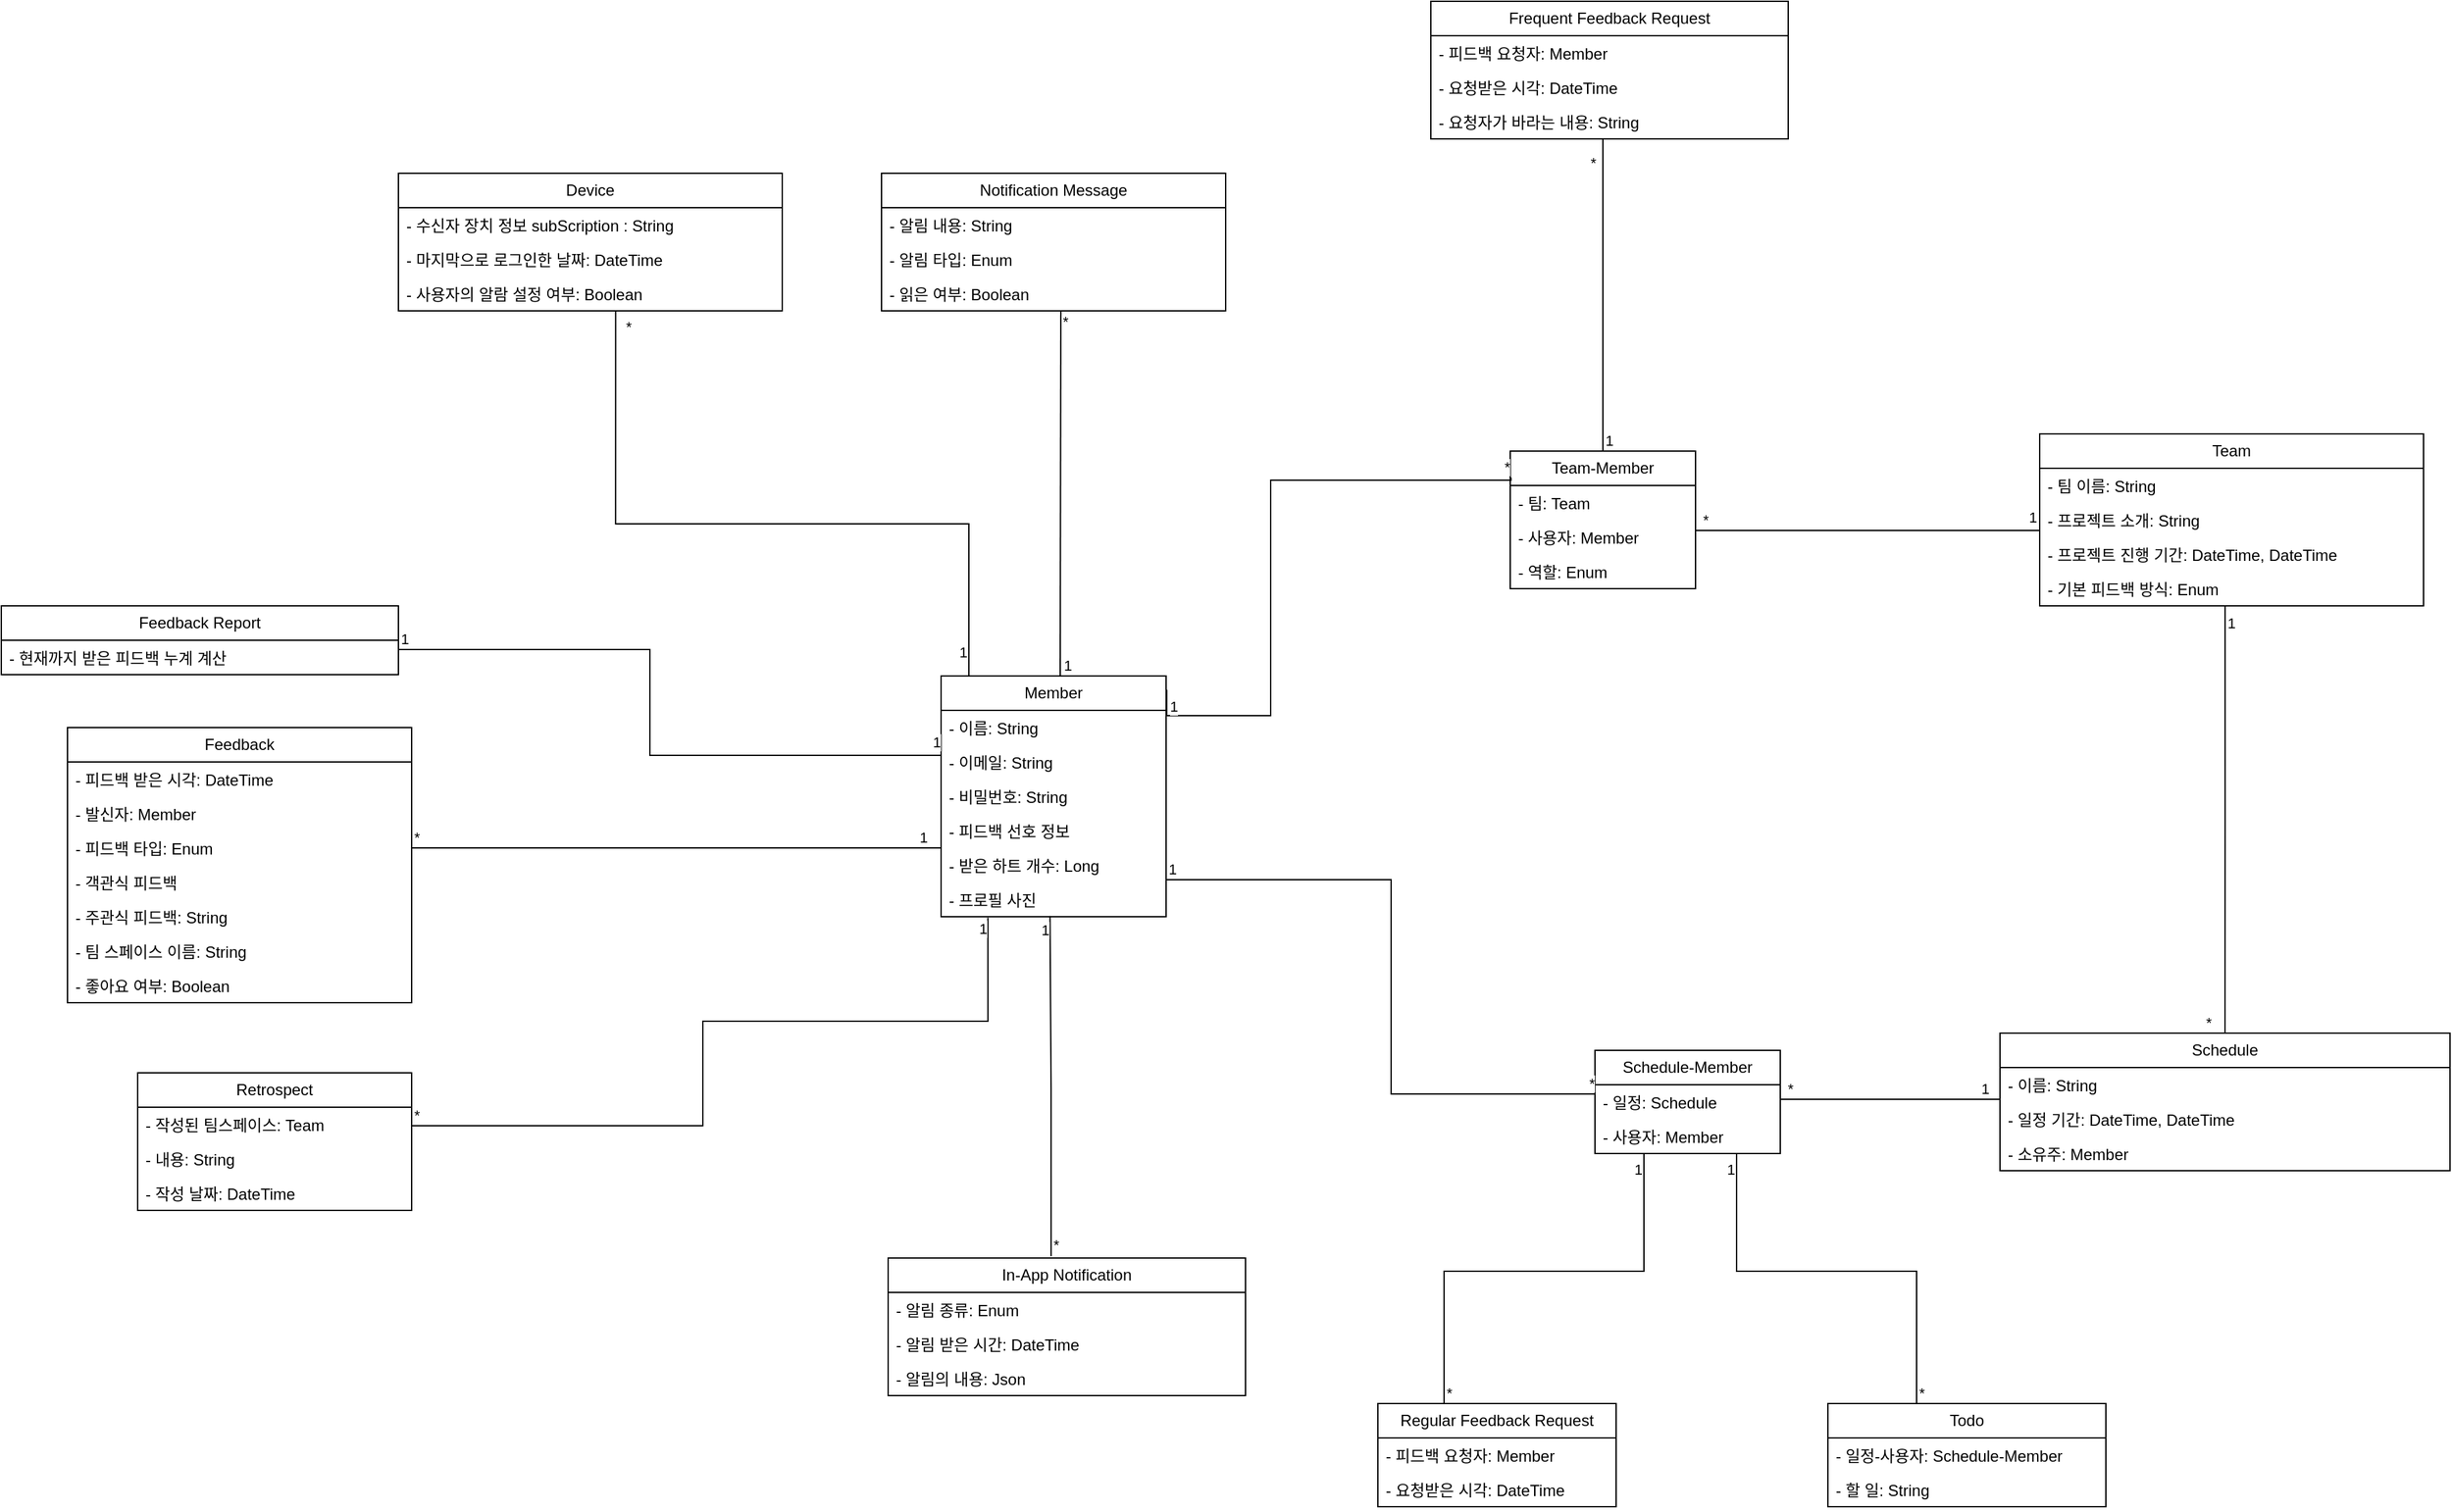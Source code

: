 <mxfile version="26.0.4">
  <diagram name="페이지-1" id="E83MkHTmSorR2PcJw1Nw">
    <mxGraphModel dx="4841" dy="3027" grid="1" gridSize="10" guides="1" tooltips="1" connect="1" arrows="1" fold="1" page="1" pageScale="1" pageWidth="827" pageHeight="1169" math="0" shadow="0">
      <root>
        <mxCell id="0" />
        <mxCell id="1" parent="0" />
        <mxCell id="SdKJh8n_cci1jKkgGfw6-1" value="Member" style="swimlane;fontStyle=0;childLayout=stackLayout;horizontal=1;startSize=26;horizontalStack=0;resizeParent=1;resizeParentMax=0;resizeLast=0;collapsible=1;marginBottom=0;whiteSpace=wrap;html=1;fillColor=none;labelBorderColor=none;" vertex="1" parent="1">
          <mxGeometry x="-220" y="350" width="170" height="182" as="geometry">
            <mxRectangle x="240" y="250" width="80" height="30" as="alternateBounds" />
          </mxGeometry>
        </mxCell>
        <mxCell id="SdKJh8n_cci1jKkgGfw6-2" value="- 이름: String" style="text;strokeColor=none;fillColor=none;align=left;verticalAlign=top;spacingLeft=4;spacingRight=4;overflow=hidden;rotatable=0;points=[[0,0.5],[1,0.5]];portConstraint=eastwest;whiteSpace=wrap;html=1;" vertex="1" parent="SdKJh8n_cci1jKkgGfw6-1">
          <mxGeometry y="26" width="170" height="26" as="geometry" />
        </mxCell>
        <mxCell id="SdKJh8n_cci1jKkgGfw6-3" value="- 이메일: String" style="text;strokeColor=none;fillColor=none;align=left;verticalAlign=top;spacingLeft=4;spacingRight=4;overflow=hidden;rotatable=0;points=[[0,0.5],[1,0.5]];portConstraint=eastwest;whiteSpace=wrap;html=1;" vertex="1" parent="SdKJh8n_cci1jKkgGfw6-1">
          <mxGeometry y="52" width="170" height="26" as="geometry" />
        </mxCell>
        <mxCell id="SdKJh8n_cci1jKkgGfw6-4" value="- 비밀번호: String" style="text;strokeColor=none;fillColor=none;align=left;verticalAlign=top;spacingLeft=4;spacingRight=4;overflow=hidden;rotatable=0;points=[[0,0.5],[1,0.5]];portConstraint=eastwest;whiteSpace=wrap;html=1;" vertex="1" parent="SdKJh8n_cci1jKkgGfw6-1">
          <mxGeometry y="78" width="170" height="26" as="geometry" />
        </mxCell>
        <mxCell id="SdKJh8n_cci1jKkgGfw6-20" value="- 피드백 선호 정보" style="text;strokeColor=none;fillColor=none;align=left;verticalAlign=top;spacingLeft=4;spacingRight=4;overflow=hidden;rotatable=0;points=[[0,0.5],[1,0.5]];portConstraint=eastwest;whiteSpace=wrap;html=1;" vertex="1" parent="SdKJh8n_cci1jKkgGfw6-1">
          <mxGeometry y="104" width="170" height="26" as="geometry" />
        </mxCell>
        <mxCell id="SdKJh8n_cci1jKkgGfw6-21" value="- 받은 하트 개수: Long" style="text;strokeColor=none;fillColor=none;align=left;verticalAlign=top;spacingLeft=4;spacingRight=4;overflow=hidden;rotatable=0;points=[[0,0.5],[1,0.5]];portConstraint=eastwest;whiteSpace=wrap;html=1;" vertex="1" parent="SdKJh8n_cci1jKkgGfw6-1">
          <mxGeometry y="130" width="170" height="26" as="geometry" />
        </mxCell>
        <mxCell id="SdKJh8n_cci1jKkgGfw6-22" value="- 프로필 사진" style="text;strokeColor=none;fillColor=none;align=left;verticalAlign=top;spacingLeft=4;spacingRight=4;overflow=hidden;rotatable=0;points=[[0,0.5],[1,0.5]];portConstraint=eastwest;whiteSpace=wrap;html=1;" vertex="1" parent="SdKJh8n_cci1jKkgGfw6-1">
          <mxGeometry y="156" width="170" height="26" as="geometry" />
        </mxCell>
        <mxCell id="SdKJh8n_cci1jKkgGfw6-23" value="Team-Member" style="swimlane;fontStyle=0;childLayout=stackLayout;horizontal=1;startSize=26;fillColor=none;horizontalStack=0;resizeParent=1;resizeParentMax=0;resizeLast=0;collapsible=1;marginBottom=0;whiteSpace=wrap;html=1;" vertex="1" parent="1">
          <mxGeometry x="210" y="180" width="140" height="104" as="geometry" />
        </mxCell>
        <mxCell id="SdKJh8n_cci1jKkgGfw6-24" value="- 팀: Team" style="text;strokeColor=none;fillColor=none;align=left;verticalAlign=top;spacingLeft=4;spacingRight=4;overflow=hidden;rotatable=0;points=[[0,0.5],[1,0.5]];portConstraint=eastwest;whiteSpace=wrap;html=1;" vertex="1" parent="SdKJh8n_cci1jKkgGfw6-23">
          <mxGeometry y="26" width="140" height="26" as="geometry" />
        </mxCell>
        <mxCell id="SdKJh8n_cci1jKkgGfw6-25" value="- 사용자: Member" style="text;strokeColor=none;fillColor=none;align=left;verticalAlign=top;spacingLeft=4;spacingRight=4;overflow=hidden;rotatable=0;points=[[0,0.5],[1,0.5]];portConstraint=eastwest;whiteSpace=wrap;html=1;" vertex="1" parent="SdKJh8n_cci1jKkgGfw6-23">
          <mxGeometry y="52" width="140" height="26" as="geometry" />
        </mxCell>
        <mxCell id="SdKJh8n_cci1jKkgGfw6-26" value="- 역할: Enum" style="text;strokeColor=none;fillColor=none;align=left;verticalAlign=top;spacingLeft=4;spacingRight=4;overflow=hidden;rotatable=0;points=[[0,0.5],[1,0.5]];portConstraint=eastwest;whiteSpace=wrap;html=1;" vertex="1" parent="SdKJh8n_cci1jKkgGfw6-23">
          <mxGeometry y="78" width="140" height="26" as="geometry" />
        </mxCell>
        <mxCell id="SdKJh8n_cci1jKkgGfw6-27" value="Frequent Feedback Request" style="swimlane;fontStyle=0;childLayout=stackLayout;horizontal=1;startSize=26;fillColor=none;horizontalStack=0;resizeParent=1;resizeParentMax=0;resizeLast=0;collapsible=1;marginBottom=0;whiteSpace=wrap;html=1;" vertex="1" parent="1">
          <mxGeometry x="150" y="-160" width="270" height="104" as="geometry" />
        </mxCell>
        <mxCell id="SdKJh8n_cci1jKkgGfw6-28" value="- 피드백 요청자: Member" style="text;strokeColor=none;fillColor=none;align=left;verticalAlign=top;spacingLeft=4;spacingRight=4;overflow=hidden;rotatable=0;points=[[0,0.5],[1,0.5]];portConstraint=eastwest;whiteSpace=wrap;html=1;" vertex="1" parent="SdKJh8n_cci1jKkgGfw6-27">
          <mxGeometry y="26" width="270" height="26" as="geometry" />
        </mxCell>
        <mxCell id="SdKJh8n_cci1jKkgGfw6-29" value="- 요청받은 시각: DateTime" style="text;strokeColor=none;fillColor=none;align=left;verticalAlign=top;spacingLeft=4;spacingRight=4;overflow=hidden;rotatable=0;points=[[0,0.5],[1,0.5]];portConstraint=eastwest;whiteSpace=wrap;html=1;" vertex="1" parent="SdKJh8n_cci1jKkgGfw6-27">
          <mxGeometry y="52" width="270" height="26" as="geometry" />
        </mxCell>
        <mxCell id="SdKJh8n_cci1jKkgGfw6-30" value="- 요청자가 바라는 내용: String" style="text;strokeColor=none;fillColor=none;align=left;verticalAlign=top;spacingLeft=4;spacingRight=4;overflow=hidden;rotatable=0;points=[[0,0.5],[1,0.5]];portConstraint=eastwest;whiteSpace=wrap;html=1;" vertex="1" parent="SdKJh8n_cci1jKkgGfw6-27">
          <mxGeometry y="78" width="270" height="26" as="geometry" />
        </mxCell>
        <mxCell id="SdKJh8n_cci1jKkgGfw6-36" value="" style="endArrow=none;html=1;edgeStyle=orthogonalEdgeStyle;rounded=0;exitX=0.5;exitY=0;exitDx=0;exitDy=0;" edge="1" parent="1" source="SdKJh8n_cci1jKkgGfw6-23">
          <mxGeometry relative="1" as="geometry">
            <mxPoint x="90" y="59.01" as="sourcePoint" />
            <mxPoint x="280" y="-50" as="targetPoint" />
            <Array as="points">
              <mxPoint x="280" y="-56" />
            </Array>
          </mxGeometry>
        </mxCell>
        <mxCell id="SdKJh8n_cci1jKkgGfw6-37" value="1" style="edgeLabel;resizable=0;html=1;align=left;verticalAlign=bottom;" connectable="0" vertex="1" parent="SdKJh8n_cci1jKkgGfw6-36">
          <mxGeometry x="-1" relative="1" as="geometry">
            <mxPoint as="offset" />
          </mxGeometry>
        </mxCell>
        <mxCell id="SdKJh8n_cci1jKkgGfw6-38" value="*" style="edgeLabel;resizable=0;html=1;align=right;verticalAlign=bottom;" connectable="0" vertex="1" parent="SdKJh8n_cci1jKkgGfw6-36">
          <mxGeometry x="1" relative="1" as="geometry">
            <mxPoint x="-5" y="20" as="offset" />
          </mxGeometry>
        </mxCell>
        <mxCell id="SdKJh8n_cci1jKkgGfw6-39" value="Team" style="swimlane;fontStyle=0;childLayout=stackLayout;horizontal=1;startSize=26;fillColor=none;horizontalStack=0;resizeParent=1;resizeParentMax=0;resizeLast=0;collapsible=1;marginBottom=0;whiteSpace=wrap;html=1;" vertex="1" parent="1">
          <mxGeometry x="610" y="167" width="290" height="130" as="geometry" />
        </mxCell>
        <mxCell id="SdKJh8n_cci1jKkgGfw6-40" value="- 팀 이름: String" style="text;strokeColor=none;fillColor=none;align=left;verticalAlign=top;spacingLeft=4;spacingRight=4;overflow=hidden;rotatable=0;points=[[0,0.5],[1,0.5]];portConstraint=eastwest;whiteSpace=wrap;html=1;" vertex="1" parent="SdKJh8n_cci1jKkgGfw6-39">
          <mxGeometry y="26" width="290" height="26" as="geometry" />
        </mxCell>
        <mxCell id="SdKJh8n_cci1jKkgGfw6-41" value="- 프로젝트 소개: String" style="text;strokeColor=none;fillColor=none;align=left;verticalAlign=top;spacingLeft=4;spacingRight=4;overflow=hidden;rotatable=0;points=[[0,0.5],[1,0.5]];portConstraint=eastwest;whiteSpace=wrap;html=1;" vertex="1" parent="SdKJh8n_cci1jKkgGfw6-39">
          <mxGeometry y="52" width="290" height="26" as="geometry" />
        </mxCell>
        <mxCell id="SdKJh8n_cci1jKkgGfw6-42" value="- 프로젝트 진행 기간: DateTime, DateTime" style="text;strokeColor=none;fillColor=none;align=left;verticalAlign=top;spacingLeft=4;spacingRight=4;overflow=hidden;rotatable=0;points=[[0,0.5],[1,0.5]];portConstraint=eastwest;whiteSpace=wrap;html=1;" vertex="1" parent="SdKJh8n_cci1jKkgGfw6-39">
          <mxGeometry y="78" width="290" height="26" as="geometry" />
        </mxCell>
        <mxCell id="SdKJh8n_cci1jKkgGfw6-43" value="- 기본 피드백 방식: Enum" style="text;strokeColor=none;fillColor=none;align=left;verticalAlign=top;spacingLeft=4;spacingRight=4;overflow=hidden;rotatable=0;points=[[0,0.5],[1,0.5]];portConstraint=eastwest;whiteSpace=wrap;html=1;" vertex="1" parent="SdKJh8n_cci1jKkgGfw6-39">
          <mxGeometry y="104" width="290" height="26" as="geometry" />
        </mxCell>
        <mxCell id="SdKJh8n_cci1jKkgGfw6-44" value="" style="endArrow=none;html=1;edgeStyle=orthogonalEdgeStyle;rounded=0;" edge="1" parent="1">
          <mxGeometry relative="1" as="geometry">
            <mxPoint x="610" y="240" as="sourcePoint" />
            <mxPoint x="350" y="240" as="targetPoint" />
            <Array as="points">
              <mxPoint x="610" y="240" />
            </Array>
          </mxGeometry>
        </mxCell>
        <mxCell id="SdKJh8n_cci1jKkgGfw6-45" value="1" style="edgeLabel;resizable=0;html=1;align=left;verticalAlign=bottom;" connectable="0" vertex="1" parent="SdKJh8n_cci1jKkgGfw6-44">
          <mxGeometry x="-1" relative="1" as="geometry">
            <mxPoint x="-10" y="-2" as="offset" />
          </mxGeometry>
        </mxCell>
        <mxCell id="SdKJh8n_cci1jKkgGfw6-46" value="*" style="edgeLabel;resizable=0;html=1;align=right;verticalAlign=bottom;" connectable="0" vertex="1" parent="SdKJh8n_cci1jKkgGfw6-44">
          <mxGeometry x="1" relative="1" as="geometry">
            <mxPoint x="10" as="offset" />
          </mxGeometry>
        </mxCell>
        <mxCell id="SdKJh8n_cci1jKkgGfw6-31" value="" style="endArrow=none;html=1;edgeStyle=orthogonalEdgeStyle;rounded=0;exitX=1.003;exitY=0.057;exitDx=0;exitDy=0;exitPerimeter=0;entryX=0.004;entryY=0.169;entryDx=0;entryDy=0;entryPerimeter=0;" edge="1" parent="1" source="SdKJh8n_cci1jKkgGfw6-1">
          <mxGeometry relative="1" as="geometry">
            <mxPoint x="-60.0" y="390.602" as="sourcePoint" />
            <mxPoint x="210.56" y="199.996" as="targetPoint" />
            <Array as="points">
              <mxPoint x="-49" y="380" />
              <mxPoint x="29" y="380" />
              <mxPoint x="29" y="202" />
              <mxPoint x="211" y="202" />
            </Array>
          </mxGeometry>
        </mxCell>
        <mxCell id="SdKJh8n_cci1jKkgGfw6-32" value="1" style="edgeLabel;resizable=0;html=1;align=left;verticalAlign=bottom;" connectable="0" vertex="1" parent="SdKJh8n_cci1jKkgGfw6-31">
          <mxGeometry x="-1" relative="1" as="geometry">
            <mxPoint y="21" as="offset" />
          </mxGeometry>
        </mxCell>
        <mxCell id="SdKJh8n_cci1jKkgGfw6-33" value="*" style="edgeLabel;resizable=0;html=1;align=right;verticalAlign=bottom;" connectable="0" vertex="1" parent="SdKJh8n_cci1jKkgGfw6-31">
          <mxGeometry x="1" relative="1" as="geometry" />
        </mxCell>
        <mxCell id="SdKJh8n_cci1jKkgGfw6-47" value="Schedule" style="swimlane;fontStyle=0;childLayout=stackLayout;horizontal=1;startSize=26;fillColor=none;horizontalStack=0;resizeParent=1;resizeParentMax=0;resizeLast=0;collapsible=1;marginBottom=0;whiteSpace=wrap;html=1;" vertex="1" parent="1">
          <mxGeometry x="580" y="620" width="340" height="104" as="geometry" />
        </mxCell>
        <mxCell id="SdKJh8n_cci1jKkgGfw6-48" value="- 이름: String" style="text;strokeColor=none;fillColor=none;align=left;verticalAlign=top;spacingLeft=4;spacingRight=4;overflow=hidden;rotatable=0;points=[[0,0.5],[1,0.5]];portConstraint=eastwest;whiteSpace=wrap;html=1;" vertex="1" parent="SdKJh8n_cci1jKkgGfw6-47">
          <mxGeometry y="26" width="340" height="26" as="geometry" />
        </mxCell>
        <mxCell id="SdKJh8n_cci1jKkgGfw6-49" value="- 일정 기간: DateTime, DateTime" style="text;strokeColor=none;fillColor=none;align=left;verticalAlign=top;spacingLeft=4;spacingRight=4;overflow=hidden;rotatable=0;points=[[0,0.5],[1,0.5]];portConstraint=eastwest;whiteSpace=wrap;html=1;" vertex="1" parent="SdKJh8n_cci1jKkgGfw6-47">
          <mxGeometry y="52" width="340" height="26" as="geometry" />
        </mxCell>
        <mxCell id="SdKJh8n_cci1jKkgGfw6-50" value="- 소유주: Member" style="text;strokeColor=none;fillColor=none;align=left;verticalAlign=top;spacingLeft=4;spacingRight=4;overflow=hidden;rotatable=0;points=[[0,0.5],[1,0.5]];portConstraint=eastwest;whiteSpace=wrap;html=1;" vertex="1" parent="SdKJh8n_cci1jKkgGfw6-47">
          <mxGeometry y="78" width="340" height="26" as="geometry" />
        </mxCell>
        <mxCell id="SdKJh8n_cci1jKkgGfw6-51" value="" style="endArrow=none;html=1;edgeStyle=orthogonalEdgeStyle;rounded=0;exitX=0.483;exitY=1.011;exitDx=0;exitDy=0;exitPerimeter=0;" edge="1" parent="1" source="SdKJh8n_cci1jKkgGfw6-43" target="SdKJh8n_cci1jKkgGfw6-47">
          <mxGeometry relative="1" as="geometry">
            <mxPoint x="367" y="400" as="sourcePoint" />
            <mxPoint x="827" y="400" as="targetPoint" />
            <Array as="points" />
          </mxGeometry>
        </mxCell>
        <mxCell id="SdKJh8n_cci1jKkgGfw6-52" value="1" style="edgeLabel;resizable=0;html=1;align=left;verticalAlign=bottom;" connectable="0" vertex="1" parent="SdKJh8n_cci1jKkgGfw6-51">
          <mxGeometry x="-1" relative="1" as="geometry">
            <mxPoint y="21" as="offset" />
          </mxGeometry>
        </mxCell>
        <mxCell id="SdKJh8n_cci1jKkgGfw6-53" value="*" style="edgeLabel;resizable=0;html=1;align=right;verticalAlign=bottom;" connectable="0" vertex="1" parent="SdKJh8n_cci1jKkgGfw6-51">
          <mxGeometry x="1" relative="1" as="geometry">
            <mxPoint x="-10" as="offset" />
          </mxGeometry>
        </mxCell>
        <mxCell id="SdKJh8n_cci1jKkgGfw6-54" value="Schedule-Member" style="swimlane;fontStyle=0;childLayout=stackLayout;horizontal=1;startSize=26;fillColor=none;horizontalStack=0;resizeParent=1;resizeParentMax=0;resizeLast=0;collapsible=1;marginBottom=0;whiteSpace=wrap;html=1;" vertex="1" parent="1">
          <mxGeometry x="274" y="633" width="140" height="78" as="geometry" />
        </mxCell>
        <mxCell id="SdKJh8n_cci1jKkgGfw6-55" value="- 일정: Schedule" style="text;strokeColor=none;fillColor=none;align=left;verticalAlign=top;spacingLeft=4;spacingRight=4;overflow=hidden;rotatable=0;points=[[0,0.5],[1,0.5]];portConstraint=eastwest;whiteSpace=wrap;html=1;" vertex="1" parent="SdKJh8n_cci1jKkgGfw6-54">
          <mxGeometry y="26" width="140" height="26" as="geometry" />
        </mxCell>
        <mxCell id="SdKJh8n_cci1jKkgGfw6-56" value="- 사용자: Member" style="text;strokeColor=none;fillColor=none;align=left;verticalAlign=top;spacingLeft=4;spacingRight=4;overflow=hidden;rotatable=0;points=[[0,0.5],[1,0.5]];portConstraint=eastwest;whiteSpace=wrap;html=1;" vertex="1" parent="SdKJh8n_cci1jKkgGfw6-54">
          <mxGeometry y="52" width="140" height="26" as="geometry" />
        </mxCell>
        <mxCell id="SdKJh8n_cci1jKkgGfw6-58" value="" style="endArrow=none;html=1;edgeStyle=orthogonalEdgeStyle;rounded=0;" edge="1" parent="1">
          <mxGeometry relative="1" as="geometry">
            <mxPoint x="580" y="670" as="sourcePoint" />
            <mxPoint x="414" y="670" as="targetPoint" />
            <Array as="points">
              <mxPoint x="512" y="670" />
              <mxPoint x="414" y="670" />
            </Array>
          </mxGeometry>
        </mxCell>
        <mxCell id="SdKJh8n_cci1jKkgGfw6-59" value="1" style="edgeLabel;resizable=0;html=1;align=left;verticalAlign=bottom;" connectable="0" vertex="1" parent="SdKJh8n_cci1jKkgGfw6-58">
          <mxGeometry x="-1" relative="1" as="geometry">
            <mxPoint x="-16" as="offset" />
          </mxGeometry>
        </mxCell>
        <mxCell id="SdKJh8n_cci1jKkgGfw6-60" value="*" style="edgeLabel;resizable=0;html=1;align=right;verticalAlign=bottom;" connectable="0" vertex="1" parent="SdKJh8n_cci1jKkgGfw6-58">
          <mxGeometry x="1" relative="1" as="geometry">
            <mxPoint x="10" as="offset" />
          </mxGeometry>
        </mxCell>
        <mxCell id="SdKJh8n_cci1jKkgGfw6-76" value="" style="endArrow=none;html=1;edgeStyle=orthogonalEdgeStyle;rounded=0;entryX=0;entryY=0.5;entryDx=0;entryDy=0;" edge="1" parent="1">
          <mxGeometry relative="1" as="geometry">
            <mxPoint x="-50" y="504" as="sourcePoint" />
            <mxPoint x="274" y="666" as="targetPoint" />
            <Array as="points">
              <mxPoint x="120" y="504" />
              <mxPoint x="120" y="666" />
            </Array>
          </mxGeometry>
        </mxCell>
        <mxCell id="SdKJh8n_cci1jKkgGfw6-77" value="1" style="edgeLabel;resizable=0;html=1;align=left;verticalAlign=bottom;" connectable="0" vertex="1" parent="SdKJh8n_cci1jKkgGfw6-76">
          <mxGeometry x="-1" relative="1" as="geometry" />
        </mxCell>
        <mxCell id="SdKJh8n_cci1jKkgGfw6-78" value="*" style="edgeLabel;resizable=0;html=1;align=right;verticalAlign=bottom;" connectable="0" vertex="1" parent="SdKJh8n_cci1jKkgGfw6-76">
          <mxGeometry x="1" relative="1" as="geometry" />
        </mxCell>
        <mxCell id="SdKJh8n_cci1jKkgGfw6-79" value="Regular Feedback Request" style="swimlane;fontStyle=0;childLayout=stackLayout;horizontal=1;startSize=26;fillColor=none;horizontalStack=0;resizeParent=1;resizeParentMax=0;resizeLast=0;collapsible=1;marginBottom=0;whiteSpace=wrap;html=1;" vertex="1" parent="1">
          <mxGeometry x="110" y="900" width="180" height="78" as="geometry" />
        </mxCell>
        <mxCell id="SdKJh8n_cci1jKkgGfw6-80" value="- 피드백 요청자: Member" style="text;strokeColor=none;fillColor=none;align=left;verticalAlign=top;spacingLeft=4;spacingRight=4;overflow=hidden;rotatable=0;points=[[0,0.5],[1,0.5]];portConstraint=eastwest;whiteSpace=wrap;html=1;" vertex="1" parent="SdKJh8n_cci1jKkgGfw6-79">
          <mxGeometry y="26" width="180" height="26" as="geometry" />
        </mxCell>
        <mxCell id="SdKJh8n_cci1jKkgGfw6-81" value="- 요청받은 시각: DateTime" style="text;strokeColor=none;fillColor=none;align=left;verticalAlign=top;spacingLeft=4;spacingRight=4;overflow=hidden;rotatable=0;points=[[0,0.5],[1,0.5]];portConstraint=eastwest;whiteSpace=wrap;html=1;" vertex="1" parent="SdKJh8n_cci1jKkgGfw6-79">
          <mxGeometry y="52" width="180" height="26" as="geometry" />
        </mxCell>
        <mxCell id="SdKJh8n_cci1jKkgGfw6-83" value="" style="endArrow=none;html=1;edgeStyle=orthogonalEdgeStyle;rounded=0;entryX=0.543;entryY=0.962;entryDx=0;entryDy=0;entryPerimeter=0;exitX=0.5;exitY=0;exitDx=0;exitDy=0;" edge="1" parent="1">
          <mxGeometry relative="1" as="geometry">
            <mxPoint x="160" y="900" as="sourcePoint" />
            <mxPoint x="310.02" y="711.002" as="targetPoint" />
            <Array as="points">
              <mxPoint x="160" y="800" />
              <mxPoint x="311" y="800" />
              <mxPoint x="311" y="711" />
            </Array>
          </mxGeometry>
        </mxCell>
        <mxCell id="SdKJh8n_cci1jKkgGfw6-84" value="*" style="edgeLabel;resizable=0;html=1;align=left;verticalAlign=bottom;" connectable="0" vertex="1" parent="SdKJh8n_cci1jKkgGfw6-83">
          <mxGeometry x="-1" relative="1" as="geometry" />
        </mxCell>
        <mxCell id="SdKJh8n_cci1jKkgGfw6-85" value="1" style="edgeLabel;resizable=0;html=1;align=right;verticalAlign=bottom;" connectable="0" vertex="1" parent="SdKJh8n_cci1jKkgGfw6-83">
          <mxGeometry x="1" relative="1" as="geometry">
            <mxPoint y="20" as="offset" />
          </mxGeometry>
        </mxCell>
        <mxCell id="SdKJh8n_cci1jKkgGfw6-86" value="Todo" style="swimlane;fontStyle=0;childLayout=stackLayout;horizontal=1;startSize=26;fillColor=none;horizontalStack=0;resizeParent=1;resizeParentMax=0;resizeLast=0;collapsible=1;marginBottom=0;whiteSpace=wrap;html=1;" vertex="1" parent="1">
          <mxGeometry x="450" y="900" width="210" height="78" as="geometry" />
        </mxCell>
        <mxCell id="SdKJh8n_cci1jKkgGfw6-87" value="- 일정-사용자: Schedule-Member" style="text;strokeColor=none;fillColor=none;align=left;verticalAlign=top;spacingLeft=4;spacingRight=4;overflow=hidden;rotatable=0;points=[[0,0.5],[1,0.5]];portConstraint=eastwest;whiteSpace=wrap;html=1;" vertex="1" parent="SdKJh8n_cci1jKkgGfw6-86">
          <mxGeometry y="26" width="210" height="26" as="geometry" />
        </mxCell>
        <mxCell id="SdKJh8n_cci1jKkgGfw6-88" value="- 할 일: String" style="text;strokeColor=none;fillColor=none;align=left;verticalAlign=top;spacingLeft=4;spacingRight=4;overflow=hidden;rotatable=0;points=[[0,0.5],[1,0.5]];portConstraint=eastwest;whiteSpace=wrap;html=1;" vertex="1" parent="SdKJh8n_cci1jKkgGfw6-86">
          <mxGeometry y="52" width="210" height="26" as="geometry" />
        </mxCell>
        <mxCell id="SdKJh8n_cci1jKkgGfw6-90" value="" style="endArrow=none;html=1;edgeStyle=orthogonalEdgeStyle;rounded=0;entryX=0.543;entryY=0.962;entryDx=0;entryDy=0;entryPerimeter=0;exitX=0.319;exitY=0.001;exitDx=0;exitDy=0;exitPerimeter=0;" edge="1" parent="1" source="SdKJh8n_cci1jKkgGfw6-86">
          <mxGeometry relative="1" as="geometry">
            <mxPoint x="230" y="900" as="sourcePoint" />
            <mxPoint x="380.02" y="711.002" as="targetPoint" />
            <Array as="points">
              <mxPoint x="517" y="800" />
              <mxPoint x="381" y="800" />
              <mxPoint x="381" y="711" />
            </Array>
          </mxGeometry>
        </mxCell>
        <mxCell id="SdKJh8n_cci1jKkgGfw6-91" value="*" style="edgeLabel;resizable=0;html=1;align=left;verticalAlign=bottom;" connectable="0" vertex="1" parent="SdKJh8n_cci1jKkgGfw6-90">
          <mxGeometry x="-1" relative="1" as="geometry" />
        </mxCell>
        <mxCell id="SdKJh8n_cci1jKkgGfw6-92" value="1" style="edgeLabel;resizable=0;html=1;align=right;verticalAlign=bottom;" connectable="0" vertex="1" parent="SdKJh8n_cci1jKkgGfw6-90">
          <mxGeometry x="1" relative="1" as="geometry">
            <mxPoint y="20" as="offset" />
          </mxGeometry>
        </mxCell>
        <mxCell id="SdKJh8n_cci1jKkgGfw6-93" value="In-App Notification" style="swimlane;fontStyle=0;childLayout=stackLayout;horizontal=1;startSize=26;fillColor=none;horizontalStack=0;resizeParent=1;resizeParentMax=0;resizeLast=0;collapsible=1;marginBottom=0;whiteSpace=wrap;html=1;" vertex="1" parent="1">
          <mxGeometry x="-260" y="790" width="270" height="104" as="geometry" />
        </mxCell>
        <mxCell id="SdKJh8n_cci1jKkgGfw6-94" value="- 알림 종류: Enum" style="text;strokeColor=none;fillColor=none;align=left;verticalAlign=top;spacingLeft=4;spacingRight=4;overflow=hidden;rotatable=0;points=[[0,0.5],[1,0.5]];portConstraint=eastwest;whiteSpace=wrap;html=1;" vertex="1" parent="SdKJh8n_cci1jKkgGfw6-93">
          <mxGeometry y="26" width="270" height="26" as="geometry" />
        </mxCell>
        <mxCell id="SdKJh8n_cci1jKkgGfw6-95" value="- 알림 받은 시간: DateTime" style="text;strokeColor=none;fillColor=none;align=left;verticalAlign=top;spacingLeft=4;spacingRight=4;overflow=hidden;rotatable=0;points=[[0,0.5],[1,0.5]];portConstraint=eastwest;whiteSpace=wrap;html=1;" vertex="1" parent="SdKJh8n_cci1jKkgGfw6-93">
          <mxGeometry y="52" width="270" height="26" as="geometry" />
        </mxCell>
        <mxCell id="SdKJh8n_cci1jKkgGfw6-96" value="- 알림의 내용: Json" style="text;strokeColor=none;fillColor=none;align=left;verticalAlign=top;spacingLeft=4;spacingRight=4;overflow=hidden;rotatable=0;points=[[0,0.5],[1,0.5]];portConstraint=eastwest;whiteSpace=wrap;html=1;" vertex="1" parent="SdKJh8n_cci1jKkgGfw6-93">
          <mxGeometry y="78" width="270" height="26" as="geometry" />
        </mxCell>
        <mxCell id="SdKJh8n_cci1jKkgGfw6-97" value="" style="endArrow=none;html=1;edgeStyle=orthogonalEdgeStyle;rounded=0;entryX=0.484;entryY=0.974;entryDx=0;entryDy=0;entryPerimeter=0;exitX=0.456;exitY=-0.013;exitDx=0;exitDy=0;exitPerimeter=0;" edge="1" parent="1" source="SdKJh8n_cci1jKkgGfw6-93" target="SdKJh8n_cci1jKkgGfw6-22">
          <mxGeometry relative="1" as="geometry">
            <mxPoint x="-250" y="650" as="sourcePoint" />
            <mxPoint x="-90" y="650" as="targetPoint" />
          </mxGeometry>
        </mxCell>
        <mxCell id="SdKJh8n_cci1jKkgGfw6-98" value="*" style="edgeLabel;resizable=0;html=1;align=left;verticalAlign=bottom;" connectable="0" vertex="1" parent="SdKJh8n_cci1jKkgGfw6-97">
          <mxGeometry x="-1" relative="1" as="geometry" />
        </mxCell>
        <mxCell id="SdKJh8n_cci1jKkgGfw6-99" value="1" style="edgeLabel;resizable=0;html=1;align=right;verticalAlign=bottom;" connectable="0" vertex="1" parent="SdKJh8n_cci1jKkgGfw6-97">
          <mxGeometry x="1" relative="1" as="geometry">
            <mxPoint y="19" as="offset" />
          </mxGeometry>
        </mxCell>
        <mxCell id="SdKJh8n_cci1jKkgGfw6-108" value="Notification Message" style="swimlane;fontStyle=0;childLayout=stackLayout;horizontal=1;startSize=26;fillColor=none;horizontalStack=0;resizeParent=1;resizeParentMax=0;resizeLast=0;collapsible=1;marginBottom=0;whiteSpace=wrap;html=1;" vertex="1" parent="1">
          <mxGeometry x="-265" y="-30" width="260" height="104" as="geometry" />
        </mxCell>
        <mxCell id="SdKJh8n_cci1jKkgGfw6-109" value="- 알림 내용: String" style="text;strokeColor=none;fillColor=none;align=left;verticalAlign=top;spacingLeft=4;spacingRight=4;overflow=hidden;rotatable=0;points=[[0,0.5],[1,0.5]];portConstraint=eastwest;whiteSpace=wrap;html=1;" vertex="1" parent="SdKJh8n_cci1jKkgGfw6-108">
          <mxGeometry y="26" width="260" height="26" as="geometry" />
        </mxCell>
        <mxCell id="SdKJh8n_cci1jKkgGfw6-110" value="- 알림 타입: Enum" style="text;strokeColor=none;fillColor=none;align=left;verticalAlign=top;spacingLeft=4;spacingRight=4;overflow=hidden;rotatable=0;points=[[0,0.5],[1,0.5]];portConstraint=eastwest;whiteSpace=wrap;html=1;" vertex="1" parent="SdKJh8n_cci1jKkgGfw6-108">
          <mxGeometry y="52" width="260" height="26" as="geometry" />
        </mxCell>
        <mxCell id="SdKJh8n_cci1jKkgGfw6-111" value="- 읽은 여부: Boolean" style="text;strokeColor=none;fillColor=none;align=left;verticalAlign=top;spacingLeft=4;spacingRight=4;overflow=hidden;rotatable=0;points=[[0,0.5],[1,0.5]];portConstraint=eastwest;whiteSpace=wrap;html=1;" vertex="1" parent="SdKJh8n_cci1jKkgGfw6-108">
          <mxGeometry y="78" width="260" height="26" as="geometry" />
        </mxCell>
        <mxCell id="SdKJh8n_cci1jKkgGfw6-112" value="Device" style="swimlane;fontStyle=0;childLayout=stackLayout;horizontal=1;startSize=26;fillColor=none;horizontalStack=0;resizeParent=1;resizeParentMax=0;resizeLast=0;collapsible=1;marginBottom=0;whiteSpace=wrap;html=1;" vertex="1" parent="1">
          <mxGeometry x="-630" y="-30" width="290" height="104" as="geometry" />
        </mxCell>
        <mxCell id="SdKJh8n_cci1jKkgGfw6-113" value="- 수신자 장치 정보 subScription : String" style="text;strokeColor=none;fillColor=none;align=left;verticalAlign=top;spacingLeft=4;spacingRight=4;overflow=hidden;rotatable=0;points=[[0,0.5],[1,0.5]];portConstraint=eastwest;whiteSpace=wrap;html=1;" vertex="1" parent="SdKJh8n_cci1jKkgGfw6-112">
          <mxGeometry y="26" width="290" height="26" as="geometry" />
        </mxCell>
        <mxCell id="SdKJh8n_cci1jKkgGfw6-114" value="- 마지막으로 로그인한 날짜: DateTime" style="text;strokeColor=none;fillColor=none;align=left;verticalAlign=top;spacingLeft=4;spacingRight=4;overflow=hidden;rotatable=0;points=[[0,0.5],[1,0.5]];portConstraint=eastwest;whiteSpace=wrap;html=1;" vertex="1" parent="SdKJh8n_cci1jKkgGfw6-112">
          <mxGeometry y="52" width="290" height="26" as="geometry" />
        </mxCell>
        <mxCell id="SdKJh8n_cci1jKkgGfw6-115" value="- 사용자의 알람 설정 여부: Boolean" style="text;strokeColor=none;fillColor=none;align=left;verticalAlign=top;spacingLeft=4;spacingRight=4;overflow=hidden;rotatable=0;points=[[0,0.5],[1,0.5]];portConstraint=eastwest;whiteSpace=wrap;html=1;" vertex="1" parent="SdKJh8n_cci1jKkgGfw6-112">
          <mxGeometry y="78" width="290" height="26" as="geometry" />
        </mxCell>
        <mxCell id="SdKJh8n_cci1jKkgGfw6-116" value="" style="endArrow=none;html=1;edgeStyle=orthogonalEdgeStyle;rounded=0;exitX=0.566;exitY=1;exitDx=0;exitDy=0;exitPerimeter=0;" edge="1" parent="1" source="SdKJh8n_cci1jKkgGfw6-115">
          <mxGeometry relative="1" as="geometry">
            <mxPoint x="-465.86" y="99.998" as="sourcePoint" />
            <mxPoint x="-199" y="350" as="targetPoint" />
            <Array as="points">
              <mxPoint x="-466" y="235" />
              <mxPoint x="-199" y="235" />
            </Array>
          </mxGeometry>
        </mxCell>
        <mxCell id="SdKJh8n_cci1jKkgGfw6-117" value="*" style="edgeLabel;resizable=0;html=1;align=left;verticalAlign=bottom;" connectable="0" vertex="1" parent="SdKJh8n_cci1jKkgGfw6-116">
          <mxGeometry x="-1" relative="1" as="geometry">
            <mxPoint x="6" y="20" as="offset" />
          </mxGeometry>
        </mxCell>
        <mxCell id="SdKJh8n_cci1jKkgGfw6-118" value="1" style="edgeLabel;resizable=0;html=1;align=right;verticalAlign=bottom;" connectable="0" vertex="1" parent="SdKJh8n_cci1jKkgGfw6-116">
          <mxGeometry x="1" relative="1" as="geometry">
            <mxPoint x="-1" y="-10" as="offset" />
          </mxGeometry>
        </mxCell>
        <mxCell id="SdKJh8n_cci1jKkgGfw6-120" value="" style="endArrow=none;html=1;edgeStyle=orthogonalEdgeStyle;rounded=0;entryX=0.5;entryY=0;entryDx=0;entryDy=0;exitX=0.521;exitY=1.005;exitDx=0;exitDy=0;exitPerimeter=0;" edge="1" parent="1" source="SdKJh8n_cci1jKkgGfw6-111">
          <mxGeometry relative="1" as="geometry">
            <mxPoint x="-200" y="180" as="sourcePoint" />
            <mxPoint x="-130" y="350" as="targetPoint" />
          </mxGeometry>
        </mxCell>
        <mxCell id="SdKJh8n_cci1jKkgGfw6-121" value="*" style="edgeLabel;resizable=0;html=1;align=left;verticalAlign=bottom;" connectable="0" vertex="1" parent="SdKJh8n_cci1jKkgGfw6-120">
          <mxGeometry x="-1" relative="1" as="geometry">
            <mxPoint y="16" as="offset" />
          </mxGeometry>
        </mxCell>
        <mxCell id="SdKJh8n_cci1jKkgGfw6-122" value="1" style="edgeLabel;resizable=0;html=1;align=right;verticalAlign=bottom;" connectable="0" vertex="1" parent="SdKJh8n_cci1jKkgGfw6-120">
          <mxGeometry x="1" relative="1" as="geometry">
            <mxPoint x="10" as="offset" />
          </mxGeometry>
        </mxCell>
        <mxCell id="SdKJh8n_cci1jKkgGfw6-123" value="Feedback Report" style="swimlane;fontStyle=0;childLayout=stackLayout;horizontal=1;startSize=26;fillColor=none;horizontalStack=0;resizeParent=1;resizeParentMax=0;resizeLast=0;collapsible=1;marginBottom=0;whiteSpace=wrap;html=1;" vertex="1" parent="1">
          <mxGeometry x="-930" y="297" width="300" height="52" as="geometry" />
        </mxCell>
        <mxCell id="SdKJh8n_cci1jKkgGfw6-124" value="- 현재까지 받은 피드백 누계 계산" style="text;strokeColor=none;fillColor=none;align=left;verticalAlign=top;spacingLeft=4;spacingRight=4;overflow=hidden;rotatable=0;points=[[0,0.5],[1,0.5]];portConstraint=eastwest;whiteSpace=wrap;html=1;" vertex="1" parent="SdKJh8n_cci1jKkgGfw6-123">
          <mxGeometry y="26" width="300" height="26" as="geometry" />
        </mxCell>
        <mxCell id="SdKJh8n_cci1jKkgGfw6-127" value="Feedback" style="swimlane;fontStyle=0;childLayout=stackLayout;horizontal=1;startSize=26;fillColor=none;horizontalStack=0;resizeParent=1;resizeParentMax=0;resizeLast=0;collapsible=1;marginBottom=0;whiteSpace=wrap;html=1;" vertex="1" parent="1">
          <mxGeometry x="-880" y="389" width="260" height="208" as="geometry" />
        </mxCell>
        <mxCell id="SdKJh8n_cci1jKkgGfw6-128" value="- 피드백 받은 시각: DateTime" style="text;strokeColor=none;fillColor=none;align=left;verticalAlign=top;spacingLeft=4;spacingRight=4;overflow=hidden;rotatable=0;points=[[0,0.5],[1,0.5]];portConstraint=eastwest;whiteSpace=wrap;html=1;" vertex="1" parent="SdKJh8n_cci1jKkgGfw6-127">
          <mxGeometry y="26" width="260" height="26" as="geometry" />
        </mxCell>
        <mxCell id="SdKJh8n_cci1jKkgGfw6-129" value="- 발신자: Member" style="text;strokeColor=none;fillColor=none;align=left;verticalAlign=top;spacingLeft=4;spacingRight=4;overflow=hidden;rotatable=0;points=[[0,0.5],[1,0.5]];portConstraint=eastwest;whiteSpace=wrap;html=1;" vertex="1" parent="SdKJh8n_cci1jKkgGfw6-127">
          <mxGeometry y="52" width="260" height="26" as="geometry" />
        </mxCell>
        <mxCell id="SdKJh8n_cci1jKkgGfw6-130" value="- 피드백 타입: Enum" style="text;strokeColor=none;fillColor=none;align=left;verticalAlign=top;spacingLeft=4;spacingRight=4;overflow=hidden;rotatable=0;points=[[0,0.5],[1,0.5]];portConstraint=eastwest;whiteSpace=wrap;html=1;" vertex="1" parent="SdKJh8n_cci1jKkgGfw6-127">
          <mxGeometry y="78" width="260" height="26" as="geometry" />
        </mxCell>
        <mxCell id="SdKJh8n_cci1jKkgGfw6-141" value="- 객관식 피드백" style="text;strokeColor=none;fillColor=none;align=left;verticalAlign=top;spacingLeft=4;spacingRight=4;overflow=hidden;rotatable=0;points=[[0,0.5],[1,0.5]];portConstraint=eastwest;whiteSpace=wrap;html=1;" vertex="1" parent="SdKJh8n_cci1jKkgGfw6-127">
          <mxGeometry y="104" width="260" height="26" as="geometry" />
        </mxCell>
        <mxCell id="SdKJh8n_cci1jKkgGfw6-140" value="- 주관식 피드백: String" style="text;strokeColor=none;fillColor=none;align=left;verticalAlign=top;spacingLeft=4;spacingRight=4;overflow=hidden;rotatable=0;points=[[0,0.5],[1,0.5]];portConstraint=eastwest;whiteSpace=wrap;html=1;" vertex="1" parent="SdKJh8n_cci1jKkgGfw6-127">
          <mxGeometry y="130" width="260" height="26" as="geometry" />
        </mxCell>
        <mxCell id="SdKJh8n_cci1jKkgGfw6-139" value="- 팀 스페이스 이름: String" style="text;strokeColor=none;fillColor=none;align=left;verticalAlign=top;spacingLeft=4;spacingRight=4;overflow=hidden;rotatable=0;points=[[0,0.5],[1,0.5]];portConstraint=eastwest;whiteSpace=wrap;html=1;" vertex="1" parent="SdKJh8n_cci1jKkgGfw6-127">
          <mxGeometry y="156" width="260" height="26" as="geometry" />
        </mxCell>
        <mxCell id="SdKJh8n_cci1jKkgGfw6-138" value="- 좋아요 여부: Boolean" style="text;strokeColor=none;fillColor=none;align=left;verticalAlign=top;spacingLeft=4;spacingRight=4;overflow=hidden;rotatable=0;points=[[0,0.5],[1,0.5]];portConstraint=eastwest;whiteSpace=wrap;html=1;" vertex="1" parent="SdKJh8n_cci1jKkgGfw6-127">
          <mxGeometry y="182" width="260" height="26" as="geometry" />
        </mxCell>
        <mxCell id="SdKJh8n_cci1jKkgGfw6-131" value="Retrospect" style="swimlane;fontStyle=0;childLayout=stackLayout;horizontal=1;startSize=26;fillColor=none;horizontalStack=0;resizeParent=1;resizeParentMax=0;resizeLast=0;collapsible=1;marginBottom=0;whiteSpace=wrap;html=1;" vertex="1" parent="1">
          <mxGeometry x="-827" y="650" width="207" height="104" as="geometry" />
        </mxCell>
        <mxCell id="SdKJh8n_cci1jKkgGfw6-142" value="- 작성된 팀스페이스: Team" style="text;strokeColor=none;fillColor=none;align=left;verticalAlign=top;spacingLeft=4;spacingRight=4;overflow=hidden;rotatable=0;points=[[0,0.5],[1,0.5]];portConstraint=eastwest;whiteSpace=wrap;html=1;" vertex="1" parent="SdKJh8n_cci1jKkgGfw6-131">
          <mxGeometry y="26" width="207" height="26" as="geometry" />
        </mxCell>
        <mxCell id="SdKJh8n_cci1jKkgGfw6-132" value="- 내용: String" style="text;strokeColor=none;fillColor=none;align=left;verticalAlign=top;spacingLeft=4;spacingRight=4;overflow=hidden;rotatable=0;points=[[0,0.5],[1,0.5]];portConstraint=eastwest;whiteSpace=wrap;html=1;" vertex="1" parent="SdKJh8n_cci1jKkgGfw6-131">
          <mxGeometry y="52" width="207" height="26" as="geometry" />
        </mxCell>
        <mxCell id="SdKJh8n_cci1jKkgGfw6-133" value="- 작성 날짜: DateTime" style="text;strokeColor=none;fillColor=none;align=left;verticalAlign=top;spacingLeft=4;spacingRight=4;overflow=hidden;rotatable=0;points=[[0,0.5],[1,0.5]];portConstraint=eastwest;whiteSpace=wrap;html=1;" vertex="1" parent="SdKJh8n_cci1jKkgGfw6-131">
          <mxGeometry y="78" width="207" height="26" as="geometry" />
        </mxCell>
        <mxCell id="SdKJh8n_cci1jKkgGfw6-135" value="" style="endArrow=none;html=1;edgeStyle=orthogonalEdgeStyle;rounded=0;entryX=0;entryY=0.247;entryDx=0;entryDy=0;entryPerimeter=0;" edge="1" parent="1" target="SdKJh8n_cci1jKkgGfw6-3">
          <mxGeometry relative="1" as="geometry">
            <mxPoint x="-630" y="330" as="sourcePoint" />
            <mxPoint x="-390" y="410" as="targetPoint" />
            <Array as="points">
              <mxPoint x="-440" y="330" />
              <mxPoint x="-440" y="410" />
              <mxPoint x="-220" y="410" />
            </Array>
          </mxGeometry>
        </mxCell>
        <mxCell id="SdKJh8n_cci1jKkgGfw6-136" value="1" style="edgeLabel;resizable=0;html=1;align=left;verticalAlign=bottom;" connectable="0" vertex="1" parent="SdKJh8n_cci1jKkgGfw6-135">
          <mxGeometry x="-1" relative="1" as="geometry" />
        </mxCell>
        <mxCell id="SdKJh8n_cci1jKkgGfw6-137" value="1" style="edgeLabel;resizable=0;html=1;align=right;verticalAlign=bottom;" connectable="0" vertex="1" parent="SdKJh8n_cci1jKkgGfw6-135">
          <mxGeometry x="1" relative="1" as="geometry" />
        </mxCell>
        <mxCell id="SdKJh8n_cci1jKkgGfw6-143" value="" style="endArrow=none;html=1;edgeStyle=orthogonalEdgeStyle;rounded=0;" edge="1" parent="1">
          <mxGeometry relative="1" as="geometry">
            <mxPoint x="-620" y="480" as="sourcePoint" />
            <mxPoint x="-220" y="480" as="targetPoint" />
          </mxGeometry>
        </mxCell>
        <mxCell id="SdKJh8n_cci1jKkgGfw6-144" value="*" style="edgeLabel;resizable=0;html=1;align=left;verticalAlign=bottom;" connectable="0" vertex="1" parent="SdKJh8n_cci1jKkgGfw6-143">
          <mxGeometry x="-1" relative="1" as="geometry" />
        </mxCell>
        <mxCell id="SdKJh8n_cci1jKkgGfw6-145" value="1" style="edgeLabel;resizable=0;html=1;align=right;verticalAlign=bottom;" connectable="0" vertex="1" parent="SdKJh8n_cci1jKkgGfw6-143">
          <mxGeometry x="1" relative="1" as="geometry">
            <mxPoint x="-10" as="offset" />
          </mxGeometry>
        </mxCell>
        <mxCell id="SdKJh8n_cci1jKkgGfw6-146" value="" style="endArrow=none;html=1;edgeStyle=orthogonalEdgeStyle;rounded=0;entryX=0.208;entryY=1.031;entryDx=0;entryDy=0;entryPerimeter=0;" edge="1" parent="1" target="SdKJh8n_cci1jKkgGfw6-22">
          <mxGeometry relative="1" as="geometry">
            <mxPoint x="-620" y="690" as="sourcePoint" />
            <mxPoint x="-460" y="690" as="targetPoint" />
            <Array as="points">
              <mxPoint x="-400" y="690" />
              <mxPoint x="-400" y="611" />
              <mxPoint x="-185" y="611" />
            </Array>
          </mxGeometry>
        </mxCell>
        <mxCell id="SdKJh8n_cci1jKkgGfw6-147" value="*" style="edgeLabel;resizable=0;html=1;align=left;verticalAlign=bottom;" connectable="0" vertex="1" parent="SdKJh8n_cci1jKkgGfw6-146">
          <mxGeometry x="-1" relative="1" as="geometry" />
        </mxCell>
        <mxCell id="SdKJh8n_cci1jKkgGfw6-148" value="1" style="edgeLabel;resizable=0;html=1;align=right;verticalAlign=bottom;" connectable="0" vertex="1" parent="SdKJh8n_cci1jKkgGfw6-146">
          <mxGeometry x="1" relative="1" as="geometry">
            <mxPoint y="17" as="offset" />
          </mxGeometry>
        </mxCell>
      </root>
    </mxGraphModel>
  </diagram>
</mxfile>

